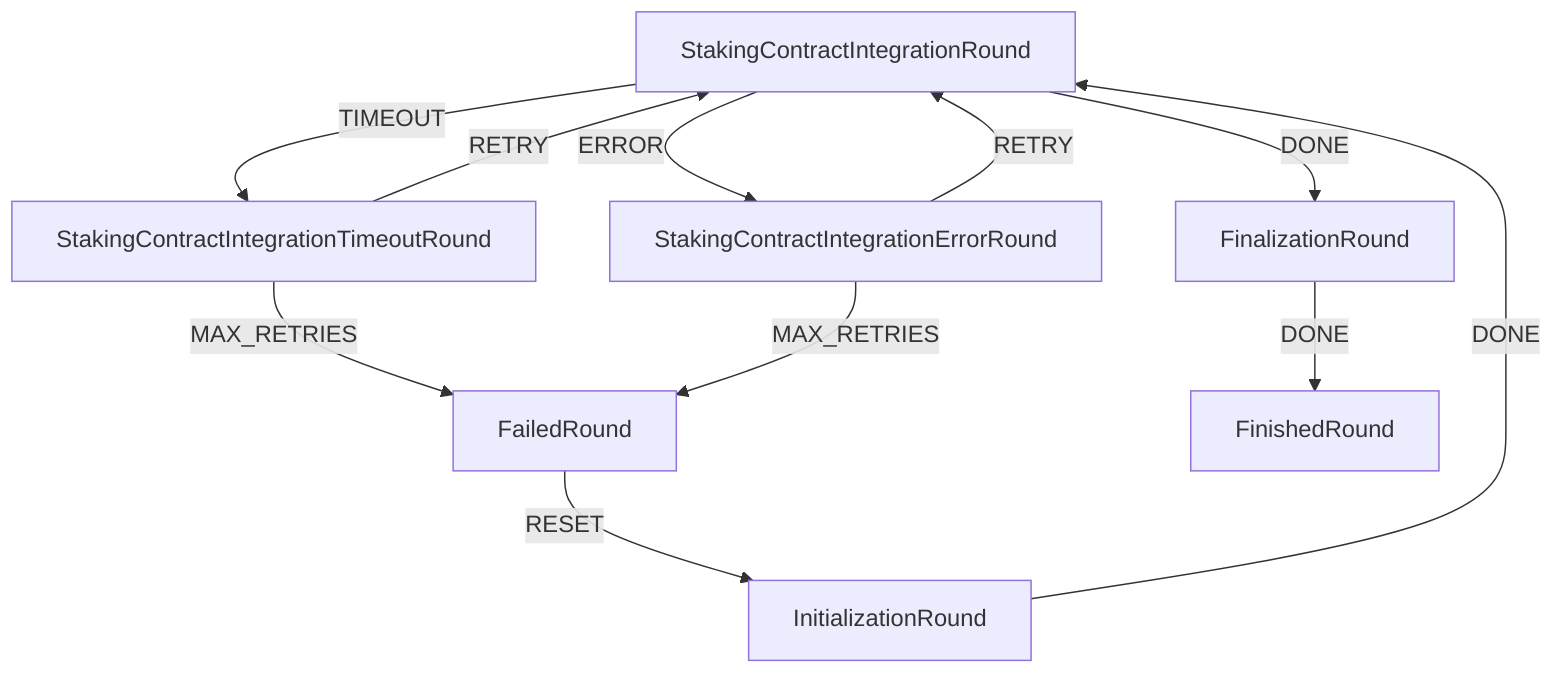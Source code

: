 graph TD
  StakingContractIntegrationRound
  FailedRound
  InitializationRound
  StakingContractIntegrationErrorRound
  StakingContractIntegrationRound
  FinishedRound
  StakingContractIntegrationTimeoutRound
  FinalizationRound
  InitializationRound -->|DONE| StakingContractIntegrationRound
  StakingContractIntegrationRound -->|DONE| FinalizationRound
  StakingContractIntegrationRound -->|TIMEOUT| StakingContractIntegrationTimeoutRound
  StakingContractIntegrationRound -->|ERROR| StakingContractIntegrationErrorRound
  StakingContractIntegrationTimeoutRound -->|RETRY| StakingContractIntegrationRound
  StakingContractIntegrationTimeoutRound -->|MAX_RETRIES| FailedRound
  StakingContractIntegrationErrorRound -->|RETRY| StakingContractIntegrationRound
  StakingContractIntegrationErrorRound -->|MAX_RETRIES| FailedRound
  FinalizationRound -->|DONE| FinishedRound
  FailedRound -->|RESET| InitializationRound